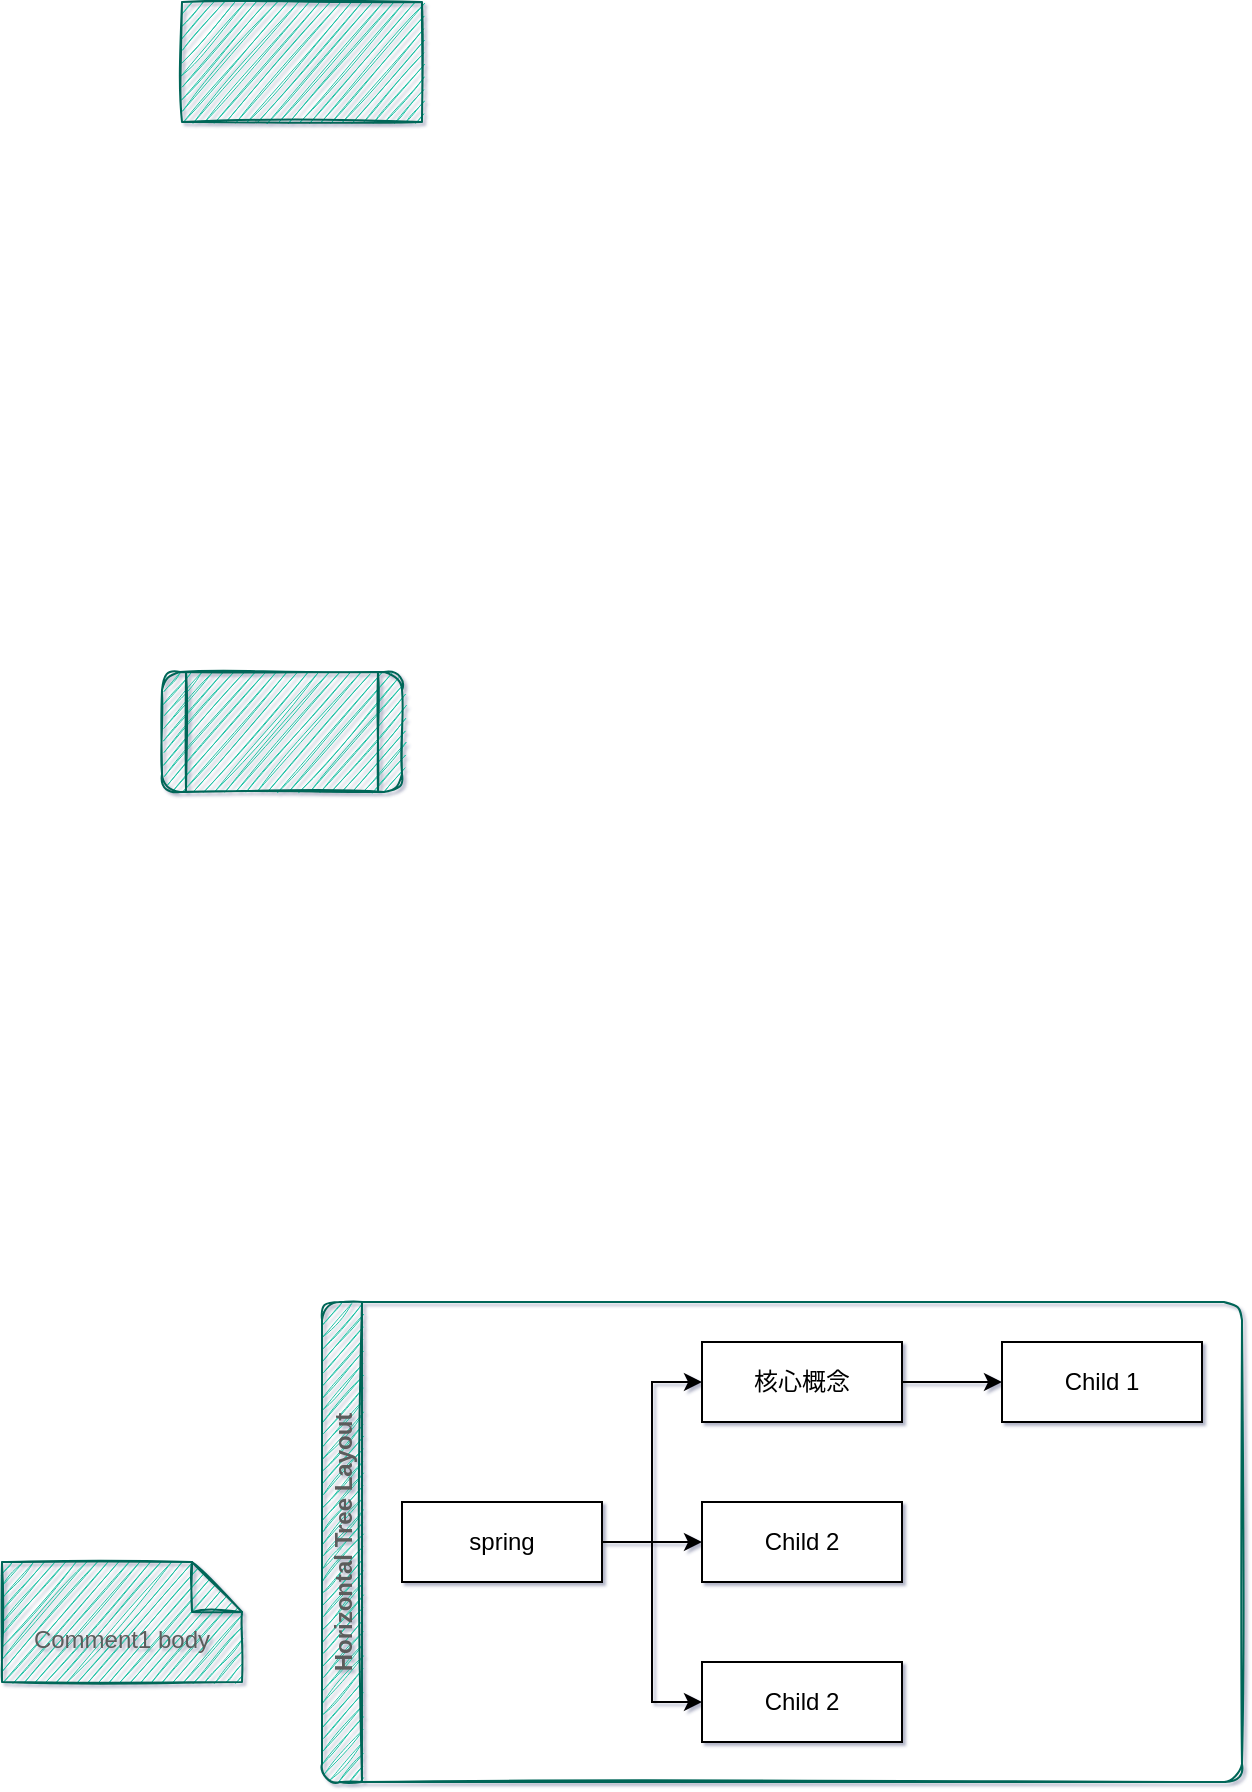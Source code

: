 <mxfile version="14.9.6" type="github">
  <diagram name="Page-1" id="a7904f86-f2b4-8e86-fa97-74104820619b">
    <mxGraphModel dx="484" dy="1273" grid="1" gridSize="10" guides="1" tooltips="1" connect="1" arrows="1" fold="1" page="1" pageScale="1" pageWidth="1654" pageHeight="1169" background="#ffffff" math="0" shadow="1">
      <root>
        <mxCell id="0" />
        <mxCell id="1" parent="0" />
        <mxCell id="8ERLdZ6b94XzT8z4K4eN-1" value="" style="rounded=0;whiteSpace=wrap;html=1;sketch=1;fontColor=#5C5C5C;strokeColor=#006658;fillColor=#21C0A5;" vertex="1" parent="1">
          <mxGeometry x="190" y="250" width="120" height="60" as="geometry" />
        </mxCell>
        <mxCell id="8ERLdZ6b94XzT8z4K4eN-2" value="" style="shape=process;whiteSpace=wrap;html=1;backgroundOutline=1;rounded=1;sketch=1;fontColor=#5C5C5C;strokeColor=#006658;fillColor=#21C0A5;" vertex="1" parent="1">
          <mxGeometry x="180" y="585" width="120" height="60" as="geometry" />
        </mxCell>
        <mxCell id="8ERLdZ6b94XzT8z4K4eN-4" value="Comment1 body" style="shape=note2;boundedLbl=1;whiteSpace=wrap;html=1;size=25;verticalAlign=top;align=center;rounded=1;sketch=1;fontColor=#5C5C5C;strokeColor=#006658;fillColor=#21C0A5;" vertex="1" parent="1">
          <mxGeometry x="100" y="1030" width="120" height="60" as="geometry" />
        </mxCell>
        <mxCell id="8ERLdZ6b94XzT8z4K4eN-38" value="Horizontal Tree Layout" style="swimlane;startSize=20;horizontal=0;childLayout=treeLayout;horizontalTree=1;resizable=0;containerType=tree;rounded=1;sketch=1;fontColor=#5C5C5C;strokeColor=#006658;fillColor=#21C0A5;" vertex="1" parent="1">
          <mxGeometry x="260" y="900" width="460" height="240" as="geometry" />
        </mxCell>
        <mxCell id="8ERLdZ6b94XzT8z4K4eN-39" value="spring" style="whiteSpace=wrap;html=1;" vertex="1" parent="8ERLdZ6b94XzT8z4K4eN-38">
          <mxGeometry x="40" y="100" width="100" height="40" as="geometry" />
        </mxCell>
        <mxCell id="8ERLdZ6b94XzT8z4K4eN-40" value="核心概念" style="whiteSpace=wrap;html=1;" vertex="1" parent="8ERLdZ6b94XzT8z4K4eN-38">
          <mxGeometry x="190" y="20" width="100" height="40" as="geometry" />
        </mxCell>
        <mxCell id="8ERLdZ6b94XzT8z4K4eN-41" value="" style="edgeStyle=elbowEdgeStyle;elbow=horizontal;html=1;rounded=0;" edge="1" parent="8ERLdZ6b94XzT8z4K4eN-38" source="8ERLdZ6b94XzT8z4K4eN-39" target="8ERLdZ6b94XzT8z4K4eN-40">
          <mxGeometry relative="1" as="geometry" />
        </mxCell>
        <mxCell id="8ERLdZ6b94XzT8z4K4eN-42" value="Child 2" style="whiteSpace=wrap;html=1;" vertex="1" parent="8ERLdZ6b94XzT8z4K4eN-38">
          <mxGeometry x="190" y="100" width="100" height="40" as="geometry" />
        </mxCell>
        <mxCell id="8ERLdZ6b94XzT8z4K4eN-43" value="" style="edgeStyle=elbowEdgeStyle;elbow=horizontal;html=1;rounded=0;" edge="1" parent="8ERLdZ6b94XzT8z4K4eN-38" source="8ERLdZ6b94XzT8z4K4eN-39" target="8ERLdZ6b94XzT8z4K4eN-42">
          <mxGeometry relative="1" as="geometry" />
        </mxCell>
        <mxCell id="8ERLdZ6b94XzT8z4K4eN-44" value="" style="edgeStyle=elbowEdgeStyle;elbow=horizontal;html=1;rounded=0;" edge="1" target="8ERLdZ6b94XzT8z4K4eN-45" source="8ERLdZ6b94XzT8z4K4eN-40" parent="8ERLdZ6b94XzT8z4K4eN-38">
          <mxGeometry relative="1" as="geometry">
            <mxPoint x="400" y="940" as="sourcePoint" />
          </mxGeometry>
        </mxCell>
        <mxCell id="8ERLdZ6b94XzT8z4K4eN-45" value="Child 1" style="whiteSpace=wrap;html=1;" vertex="1" parent="8ERLdZ6b94XzT8z4K4eN-38">
          <mxGeometry x="340" y="20" width="100" height="40" as="geometry" />
        </mxCell>
        <mxCell id="8ERLdZ6b94XzT8z4K4eN-46" value="" style="edgeStyle=elbowEdgeStyle;elbow=horizontal;html=1;rounded=0;" edge="1" target="8ERLdZ6b94XzT8z4K4eN-47" source="8ERLdZ6b94XzT8z4K4eN-39" parent="8ERLdZ6b94XzT8z4K4eN-38">
          <mxGeometry relative="1" as="geometry">
            <mxPoint x="400" y="940" as="sourcePoint" />
          </mxGeometry>
        </mxCell>
        <mxCell id="8ERLdZ6b94XzT8z4K4eN-47" value="Child 2" style="whiteSpace=wrap;html=1;" vertex="1" parent="8ERLdZ6b94XzT8z4K4eN-38">
          <mxGeometry x="190" y="180" width="100" height="40" as="geometry" />
        </mxCell>
      </root>
    </mxGraphModel>
  </diagram>
</mxfile>
